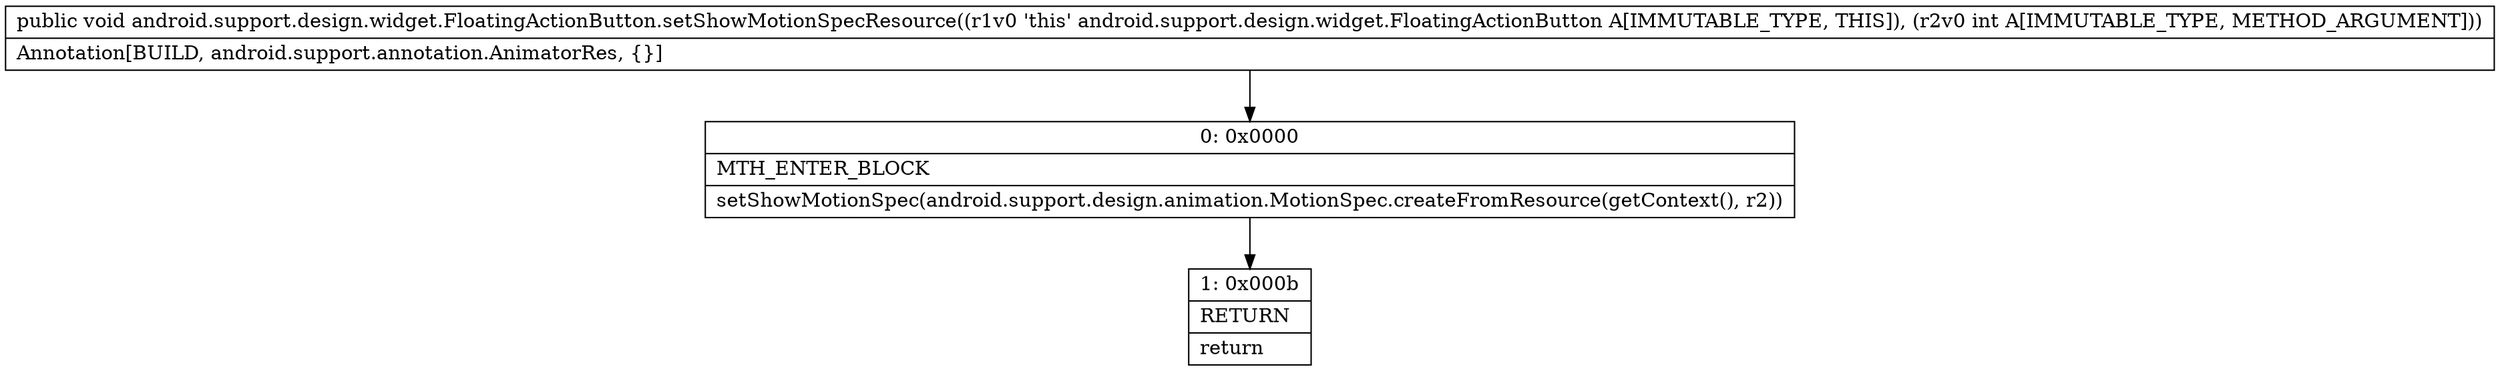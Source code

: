 digraph "CFG forandroid.support.design.widget.FloatingActionButton.setShowMotionSpecResource(I)V" {
Node_0 [shape=record,label="{0\:\ 0x0000|MTH_ENTER_BLOCK\l|setShowMotionSpec(android.support.design.animation.MotionSpec.createFromResource(getContext(), r2))\l}"];
Node_1 [shape=record,label="{1\:\ 0x000b|RETURN\l|return\l}"];
MethodNode[shape=record,label="{public void android.support.design.widget.FloatingActionButton.setShowMotionSpecResource((r1v0 'this' android.support.design.widget.FloatingActionButton A[IMMUTABLE_TYPE, THIS]), (r2v0 int A[IMMUTABLE_TYPE, METHOD_ARGUMENT]))  | Annotation[BUILD, android.support.annotation.AnimatorRes, \{\}]\l}"];
MethodNode -> Node_0;
Node_0 -> Node_1;
}

